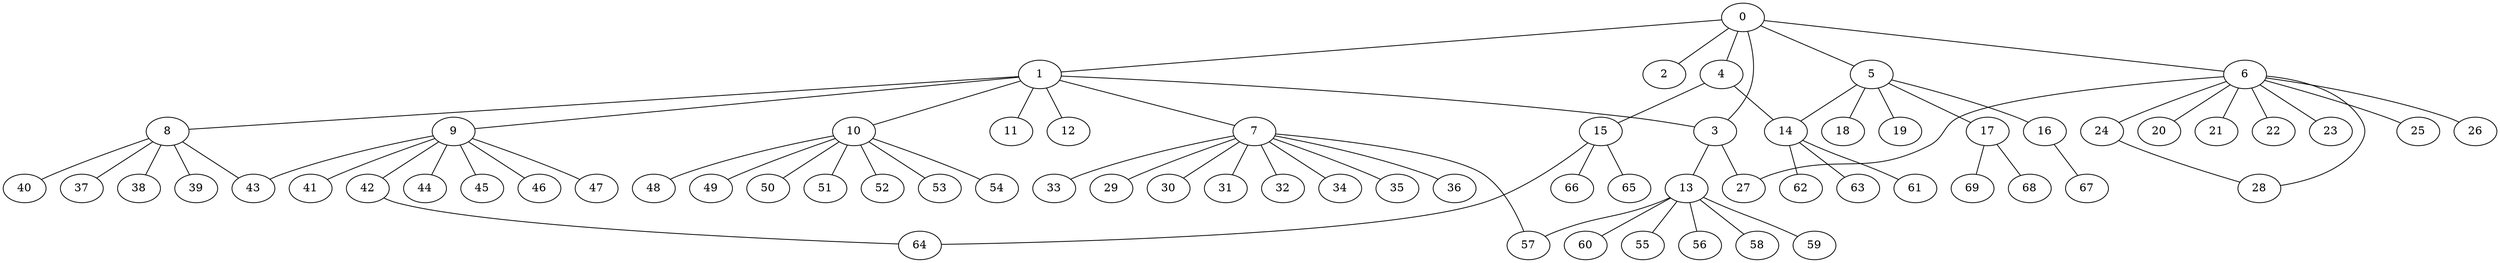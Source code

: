 
graph graphname {
    0 -- 1
0 -- 2
0 -- 3
0 -- 4
0 -- 5
0 -- 6
1 -- 7
1 -- 8
1 -- 9
1 -- 10
1 -- 11
1 -- 12
1 -- 3
3 -- 13
3 -- 27
4 -- 14
4 -- 15
5 -- 16
5 -- 18
5 -- 19
5 -- 17
5 -- 14
6 -- 20
6 -- 21
6 -- 22
6 -- 23
6 -- 24
6 -- 25
6 -- 26
6 -- 27
6 -- 28
7 -- 32
7 -- 34
7 -- 35
7 -- 36
7 -- 33
7 -- 29
7 -- 30
7 -- 31
7 -- 57
8 -- 40
8 -- 37
8 -- 38
8 -- 39
8 -- 43
9 -- 41
9 -- 42
9 -- 43
9 -- 44
9 -- 45
9 -- 46
9 -- 47
10 -- 48
10 -- 49
10 -- 50
10 -- 51
10 -- 52
10 -- 53
10 -- 54
13 -- 55
13 -- 56
13 -- 57
13 -- 58
13 -- 59
13 -- 60
14 -- 61
14 -- 62
14 -- 63
15 -- 64
15 -- 65
15 -- 66
16 -- 67
17 -- 68
17 -- 69
24 -- 28
42 -- 64

}
